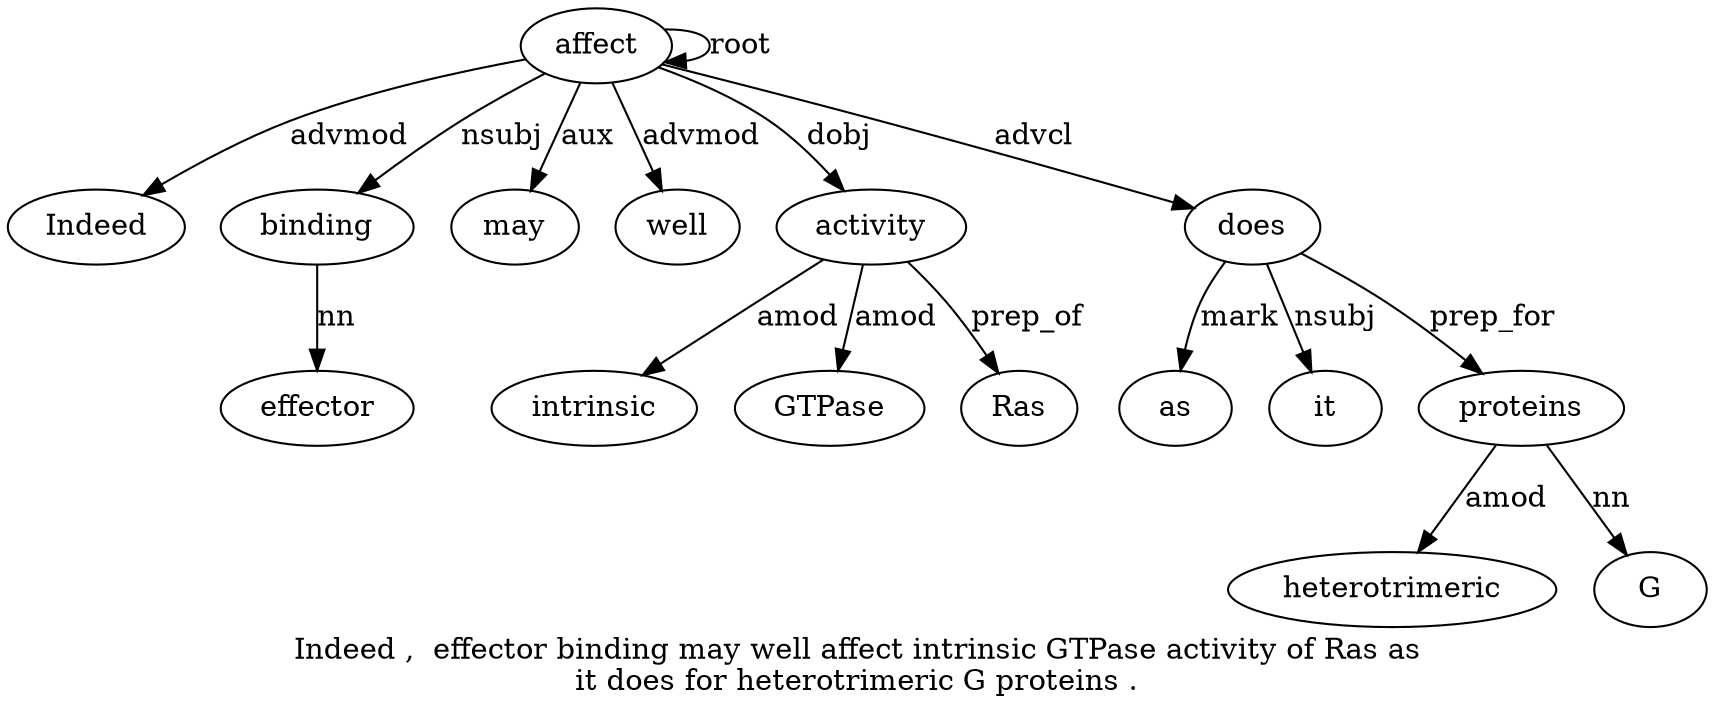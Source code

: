 digraph "Indeed ,  effector binding may well affect intrinsic GTPase activity of Ras as it does for heterotrimeric G proteins ." {
label="Indeed ,  effector binding may well affect intrinsic GTPase activity of Ras as
it does for heterotrimeric G proteins .";
affect7 [style=filled, fillcolor=white, label=affect];
Indeed1 [style=filled, fillcolor=white, label=Indeed];
affect7 -> Indeed1  [label=advmod];
binding4 [style=filled, fillcolor=white, label=binding];
effector3 [style=filled, fillcolor=white, label=effector];
binding4 -> effector3  [label=nn];
affect7 -> binding4  [label=nsubj];
may5 [style=filled, fillcolor=white, label=may];
affect7 -> may5  [label=aux];
well6 [style=filled, fillcolor=white, label=well];
affect7 -> well6  [label=advmod];
affect7 -> affect7  [label=root];
activity10 [style=filled, fillcolor=white, label=activity];
intrinsic8 [style=filled, fillcolor=white, label=intrinsic];
activity10 -> intrinsic8  [label=amod];
GTPase9 [style=filled, fillcolor=white, label=GTPase];
activity10 -> GTPase9  [label=amod];
affect7 -> activity10  [label=dobj];
Ras12 [style=filled, fillcolor=white, label=Ras];
activity10 -> Ras12  [label=prep_of];
does15 [style=filled, fillcolor=white, label=does];
as13 [style=filled, fillcolor=white, label=as];
does15 -> as13  [label=mark];
it14 [style=filled, fillcolor=white, label=it];
does15 -> it14  [label=nsubj];
affect7 -> does15  [label=advcl];
proteins19 [style=filled, fillcolor=white, label=proteins];
heterotrimeric17 [style=filled, fillcolor=white, label=heterotrimeric];
proteins19 -> heterotrimeric17  [label=amod];
G18 [style=filled, fillcolor=white, label=G];
proteins19 -> G18  [label=nn];
does15 -> proteins19  [label=prep_for];
}
